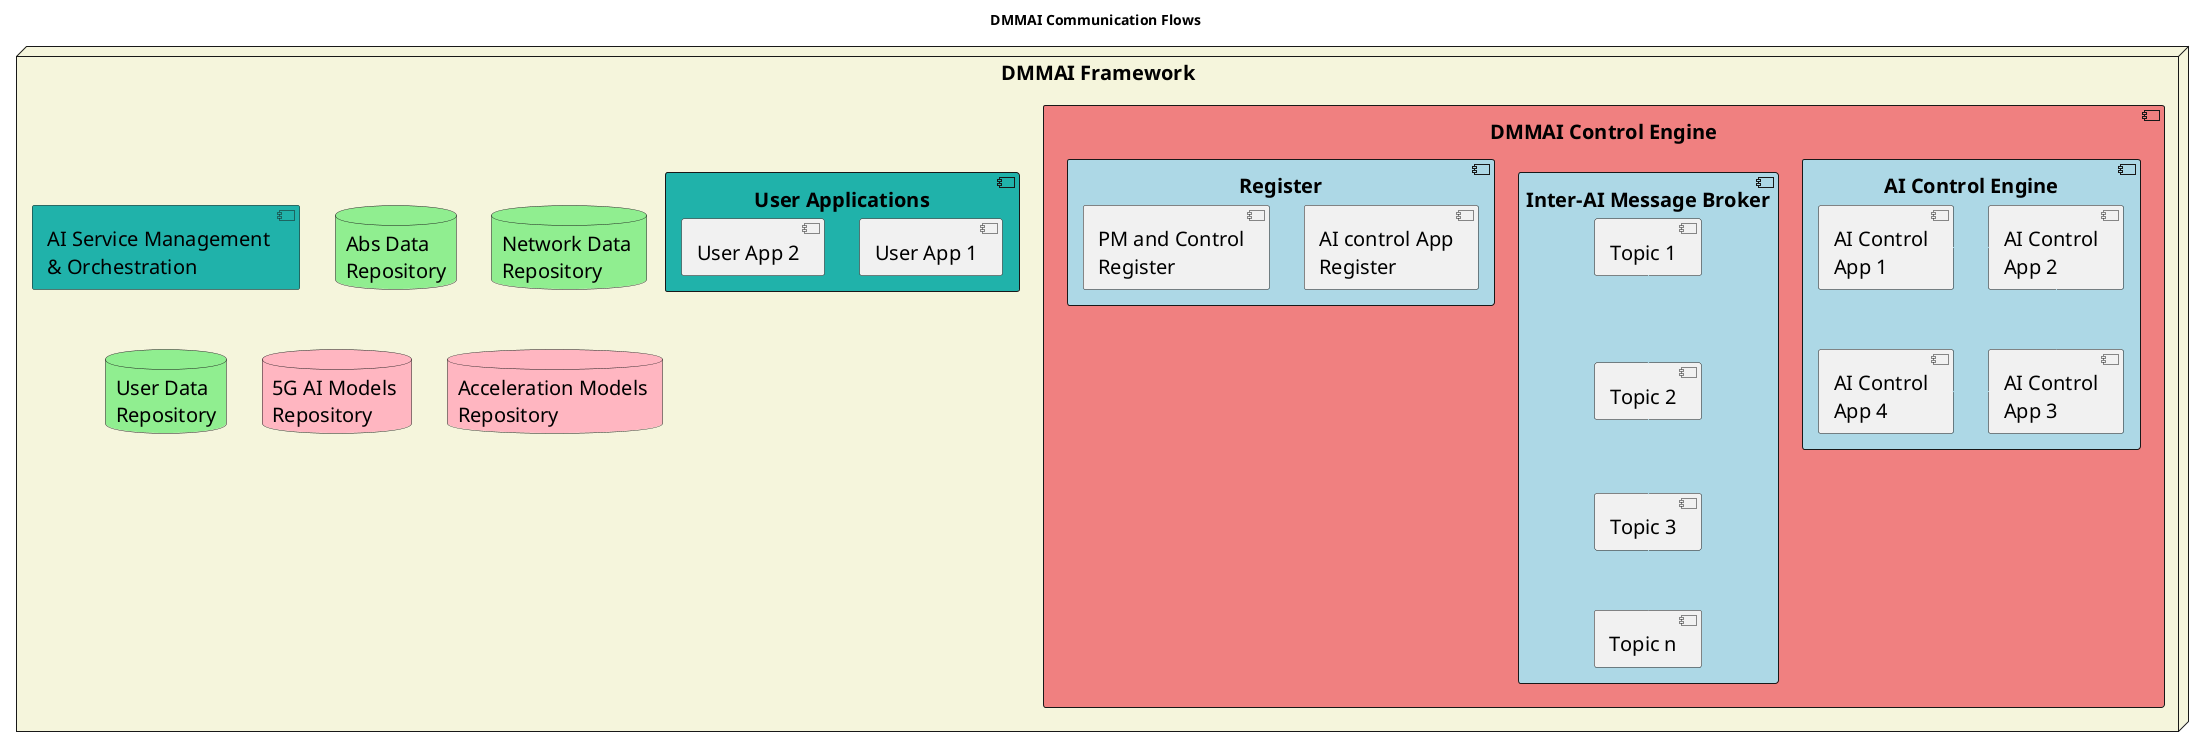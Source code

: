 @startuml dmmai_communication_flows
title DMMAI Communication Flows

hide footbox
!pragma teoz true
skinparam DefaultFontSize 20
skinparam ComponentSpacing 10
skinparam ComponentStyle uml2
skinparam HorizontalAlignment center

Node "DMMAI Framework" #Beige{
    component "DMMAI Control Engine" as DMMAIControlEngine #LightCoral{
        component  "AI Control Engine" #LightBlue{
            component "AI Control\nApp 1" as AIControlApp1
            component "AI Control\nApp 2" as AIControlApp2
            component "AI Control\nApp 3" as AIControlApp3
            component "AI Control\nApp 4" as AIControlApp4
        
            AIControlApp1 -[#LightBlue]> AIControlApp2
            AIControlApp2 -[#LightBlue]-> AIControlApp3
            AIControlApp4 <-[#LightBlue] AIControlApp3
        }

        component "Inter-AI Message Broker" #LightBlue{
            component "Topic 1" as Topic1
            component "Topic 2" as Topic2
            component "Topic 3" as Topic3
            component "Topic n" as Topicn

            Topic1 -[#LightBlue]-> Topic2
            Topic2 -[#LightBlue]-> Topic3
            Topic3 -[#LightBlue]-> Topicn

        }

        component "Register" #LightBlue{
            component "AI control App\nRegister" as AIControlAppRegister
            component "PM and Control\nRegister" as PMControlRegister
        }
    }

    component "User Applications" as UserApplications #LightSeaGreen{
            component "User App 1" as UserApp1 
            component "User App 2" as UserApp2 
        }

    component "AI Service Management \n& Orchestration" as AiServiceManagementOrchestration #LightSeaGreen      

    database "Abs Data \nRepository" as AbsDataRepository #LightGreen
    database "Network Data \nRepository" as NetworkDataRepository #LightGreen
    database "User Data \nRepository" as UserDataRepository #LightGreen
    database "5G AI Models \nRepository" as 5GModelRepository #LightPink
    database "Acceleration Models \nRepository" as AccelerationModelRepository #LightPink

    
}


@enduml

' database db
' queue false
